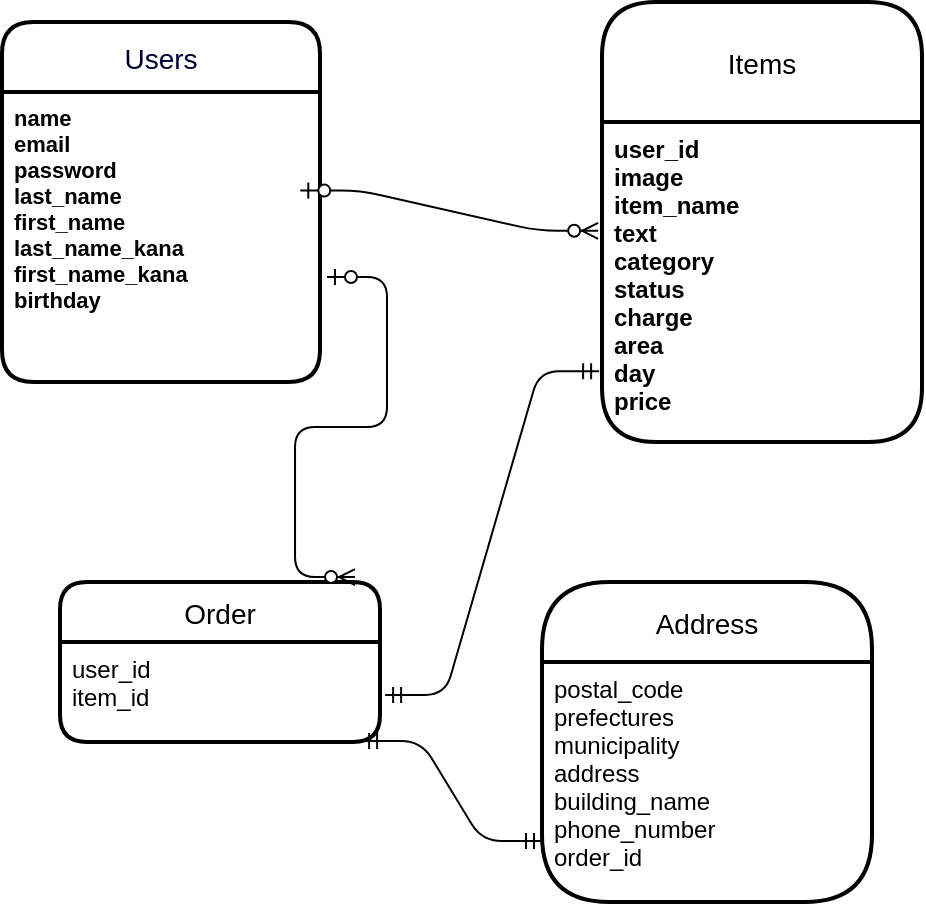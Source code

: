 <mxfile version="14.2.4" type="embed">
    <diagram id="obSa-64wDaCigkOnNUD2" name="ページ1">
        <mxGraphModel dx="432" dy="309" grid="1" gridSize="10" guides="1" tooltips="1" connect="0" arrows="0" fold="1" page="1" pageScale="1" pageWidth="850" pageHeight="1100" math="0" shadow="0">
            <root>
                <object label="" id="0" d="0">
                    <mxCell/>
                </object>
                <mxCell id="1" parent="0"/>
                <object label="Users" users="" id="2">
                    <mxCell style="swimlane;childLayout=stackLayout;horizontal=1;startSize=35;horizontalStack=0;rounded=1;fontSize=14;fontStyle=0;strokeWidth=2;resizeParent=0;resizeLast=1;shadow=0;dashed=0;align=center;gradientColor=#ffffff;fontColor=#000033;" vertex="1" parent="1">
                        <mxGeometry x="50" y="70" width="159" height="180" as="geometry">
                            <mxRectangle x="30" y="30" width="70" height="35" as="alternateBounds"/>
                        </mxGeometry>
                    </mxCell>
                </object>
                <mxCell id="3" value="name&#10;email&#10;password&#10;last_name&#10;first_name&#10;last_name_kana&#10;first_name_kana&#10;birthday&#10;" style="align=left;strokeColor=none;fillColor=none;spacingLeft=4;fontSize=11;verticalAlign=top;resizable=0;rotatable=0;part=1;fontStyle=1" vertex="1" parent="2">
                    <mxGeometry y="35" width="159" height="145" as="geometry"/>
                </mxCell>
                <mxCell id="6" value="Address" style="swimlane;childLayout=stackLayout;horizontal=1;startSize=40;horizontalStack=0;rounded=1;fontSize=14;fontStyle=0;strokeWidth=2;resizeParent=0;resizeLast=1;shadow=0;dashed=0;align=center;arcSize=28;" vertex="1" parent="1">
                    <mxGeometry x="320" y="350" width="165" height="160" as="geometry">
                        <mxRectangle x="130" y="190" width="70" height="30" as="alternateBounds"/>
                    </mxGeometry>
                </mxCell>
                <mxCell id="7" value="postal_code&#10;prefectures&#10;municipality&#10;address&#10;building_name&#10;phone_number&#10;order_id&#10;&#10;" style="align=left;strokeColor=none;fillColor=none;spacingLeft=4;fontSize=12;verticalAlign=top;resizable=0;rotatable=0;part=1;" vertex="1" parent="6">
                    <mxGeometry y="40" width="165" height="120" as="geometry"/>
                </mxCell>
                <mxCell id="46" value="" style="edgeStyle=entityRelationEdgeStyle;fontSize=12;html=1;endArrow=ERzeroToMany;startArrow=ERzeroToOne;entryX=-0.012;entryY=0.34;entryDx=0;entryDy=0;entryPerimeter=0;exitX=0.938;exitY=0.34;exitDx=0;exitDy=0;exitPerimeter=0;" edge="1" parent="1" source="3" target="5">
                    <mxGeometry width="100" height="100" relative="1" as="geometry">
                        <mxPoint x="130" y="169.5" as="sourcePoint"/>
                        <mxPoint x="230" y="169.5" as="targetPoint"/>
                    </mxGeometry>
                </mxCell>
                <mxCell id="4" value="Items" style="swimlane;childLayout=stackLayout;horizontal=1;startSize=60;horizontalStack=0;rounded=1;fontSize=14;fontStyle=0;strokeWidth=2;resizeParent=0;resizeLast=1;shadow=0;dashed=0;align=center;" vertex="1" parent="1">
                    <mxGeometry x="350" y="60" width="160" height="220" as="geometry">
                        <mxRectangle x="220" y="20" width="70" height="30" as="alternateBounds"/>
                    </mxGeometry>
                </mxCell>
                <mxCell id="5" value="user_id&#10;image&#10;item_name&#10;text&#10;category&#10;status&#10;charge&#10;area&#10;day&#10;price&#10;" style="align=left;strokeColor=none;fillColor=none;spacingLeft=4;fontSize=12;verticalAlign=top;resizable=0;rotatable=0;part=1;fontStyle=1" vertex="1" parent="4">
                    <mxGeometry y="60" width="160" height="160" as="geometry"/>
                </mxCell>
                <mxCell id="90" value="Order" style="swimlane;childLayout=stackLayout;horizontal=1;startSize=30;horizontalStack=0;rounded=1;fontSize=14;fontStyle=0;strokeWidth=2;resizeParent=0;resizeLast=1;shadow=0;dashed=0;align=center;" vertex="1" parent="1">
                    <mxGeometry x="79" y="350" width="160" height="80" as="geometry"/>
                </mxCell>
                <mxCell id="91" value="user_id&#10;item_id" style="align=left;strokeColor=none;fillColor=none;spacingLeft=4;fontSize=12;verticalAlign=top;resizable=0;rotatable=0;part=1;" vertex="1" parent="90">
                    <mxGeometry y="30" width="160" height="50" as="geometry"/>
                </mxCell>
                <mxCell id="109" value="" style="edgeStyle=entityRelationEdgeStyle;fontSize=12;html=1;endArrow=ERzeroToMany;startArrow=ERzeroToOne;exitX=1.022;exitY=0.638;exitDx=0;exitDy=0;exitPerimeter=0;entryX=0.922;entryY=-0.031;entryDx=0;entryDy=0;entryPerimeter=0;" edge="1" parent="1" source="3" target="90">
                    <mxGeometry width="100" height="100" relative="1" as="geometry">
                        <mxPoint x="90" y="310" as="sourcePoint"/>
                        <mxPoint x="330" y="540" as="targetPoint"/>
                    </mxGeometry>
                </mxCell>
                <mxCell id="115" value="" style="edgeStyle=entityRelationEdgeStyle;fontSize=12;html=1;endArrow=ERmandOne;startArrow=ERmandOne;exitX=0.941;exitY=0.99;exitDx=0;exitDy=0;exitPerimeter=0;entryX=0;entryY=0.746;entryDx=0;entryDy=0;entryPerimeter=0;" edge="1" parent="1" source="91" target="7">
                    <mxGeometry width="100" height="100" relative="1" as="geometry">
                        <mxPoint x="240" y="540" as="sourcePoint"/>
                        <mxPoint x="340" y="440" as="targetPoint"/>
                    </mxGeometry>
                </mxCell>
                <mxCell id="116" value="" style="edgeStyle=entityRelationEdgeStyle;fontSize=12;html=1;endArrow=ERmandOne;startArrow=ERmandOne;exitX=1.016;exitY=0.53;exitDx=0;exitDy=0;exitPerimeter=0;entryX=-0.009;entryY=0.779;entryDx=0;entryDy=0;entryPerimeter=0;" edge="1" parent="1" source="91" target="5">
                    <mxGeometry width="100" height="100" relative="1" as="geometry">
                        <mxPoint x="240" y="550" as="sourcePoint"/>
                        <mxPoint x="340" y="450" as="targetPoint"/>
                    </mxGeometry>
                </mxCell>
            </root>
        </mxGraphModel>
    </diagram>
</mxfile>